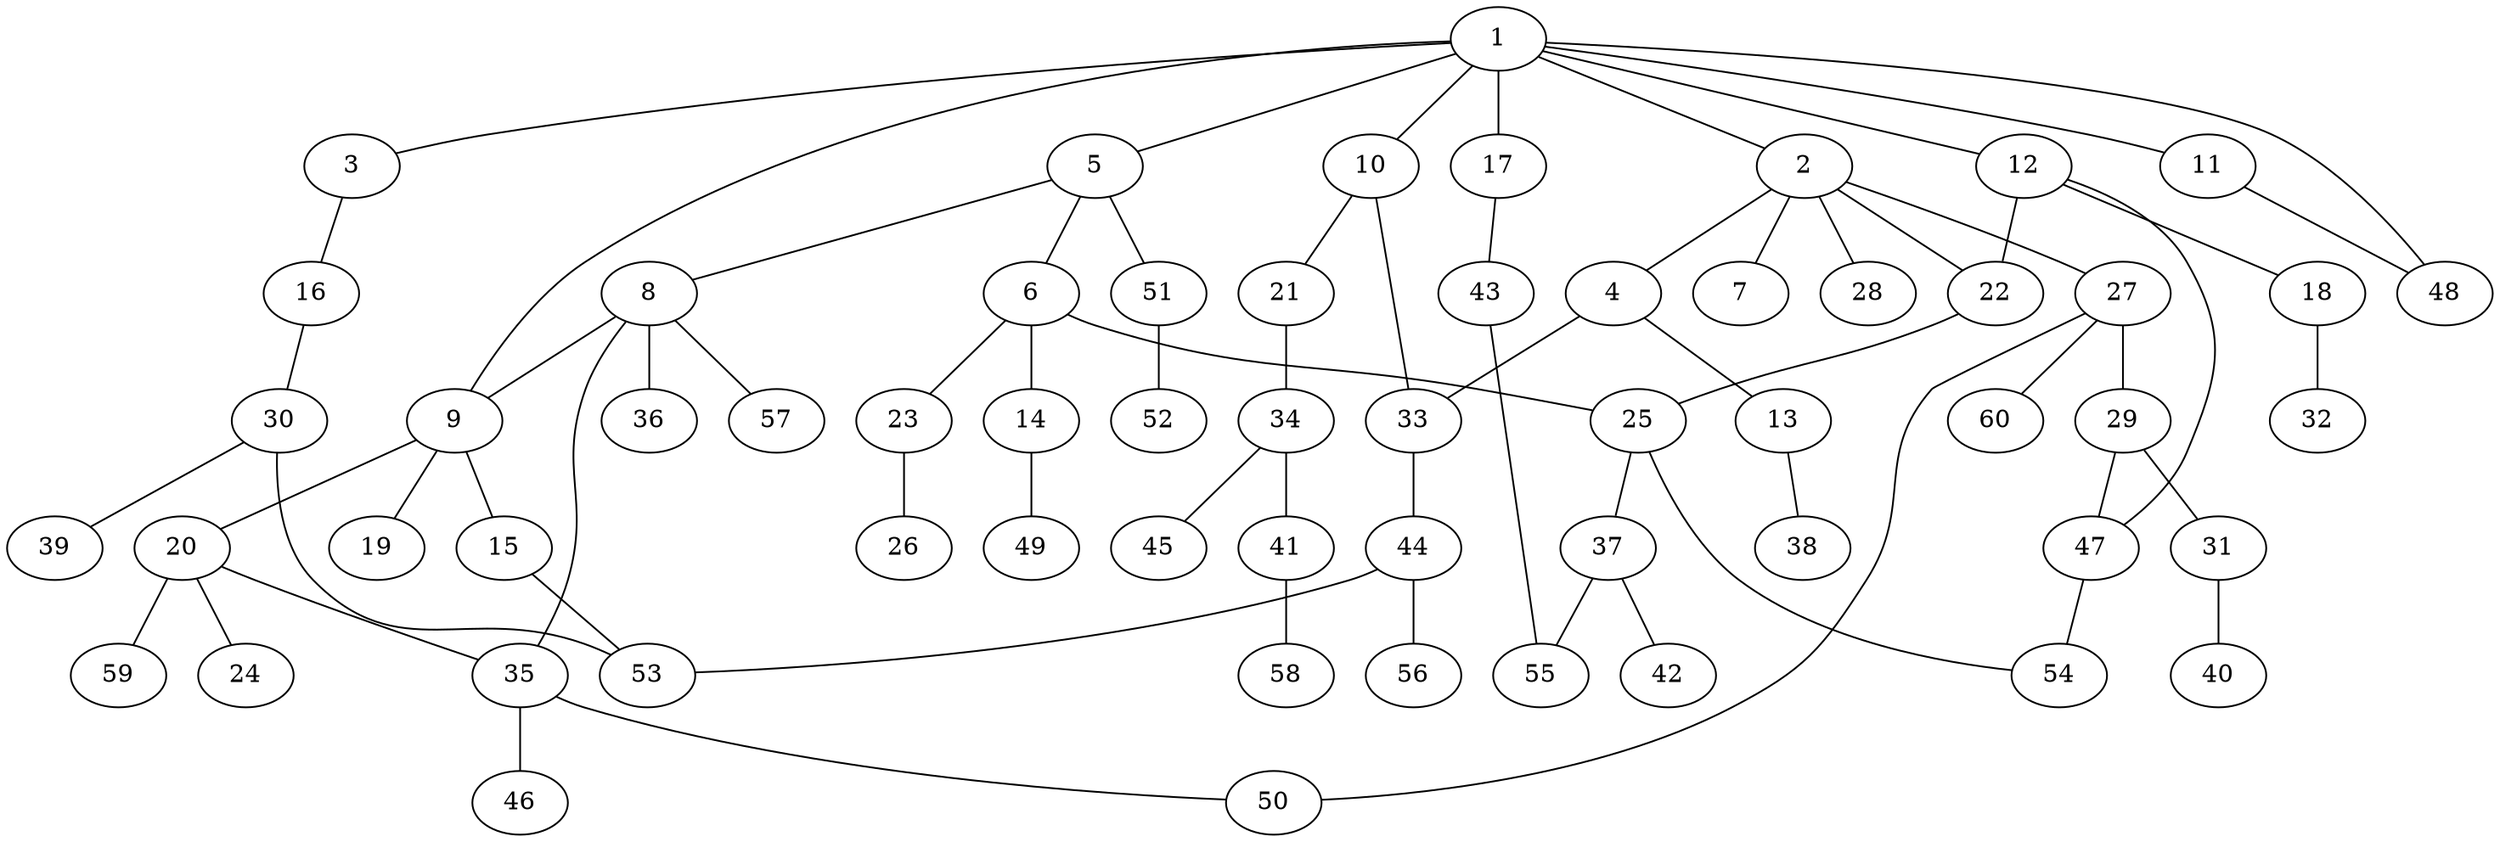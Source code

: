 graph graphname {1--2
1--3
1--5
1--9
1--10
1--11
1--12
1--17
1--48
2--4
2--7
2--22
2--27
2--28
3--16
4--13
4--33
5--6
5--8
5--51
6--14
6--23
6--25
8--9
8--35
8--36
8--57
9--15
9--19
9--20
10--21
10--33
11--48
12--18
12--22
12--47
13--38
14--49
15--53
16--30
17--43
18--32
20--24
20--35
20--59
21--34
22--25
23--26
25--37
25--54
27--29
27--50
27--60
29--31
29--47
30--39
30--53
31--40
33--44
34--41
34--45
35--46
35--50
37--42
37--55
41--58
43--55
44--53
44--56
47--54
51--52
}